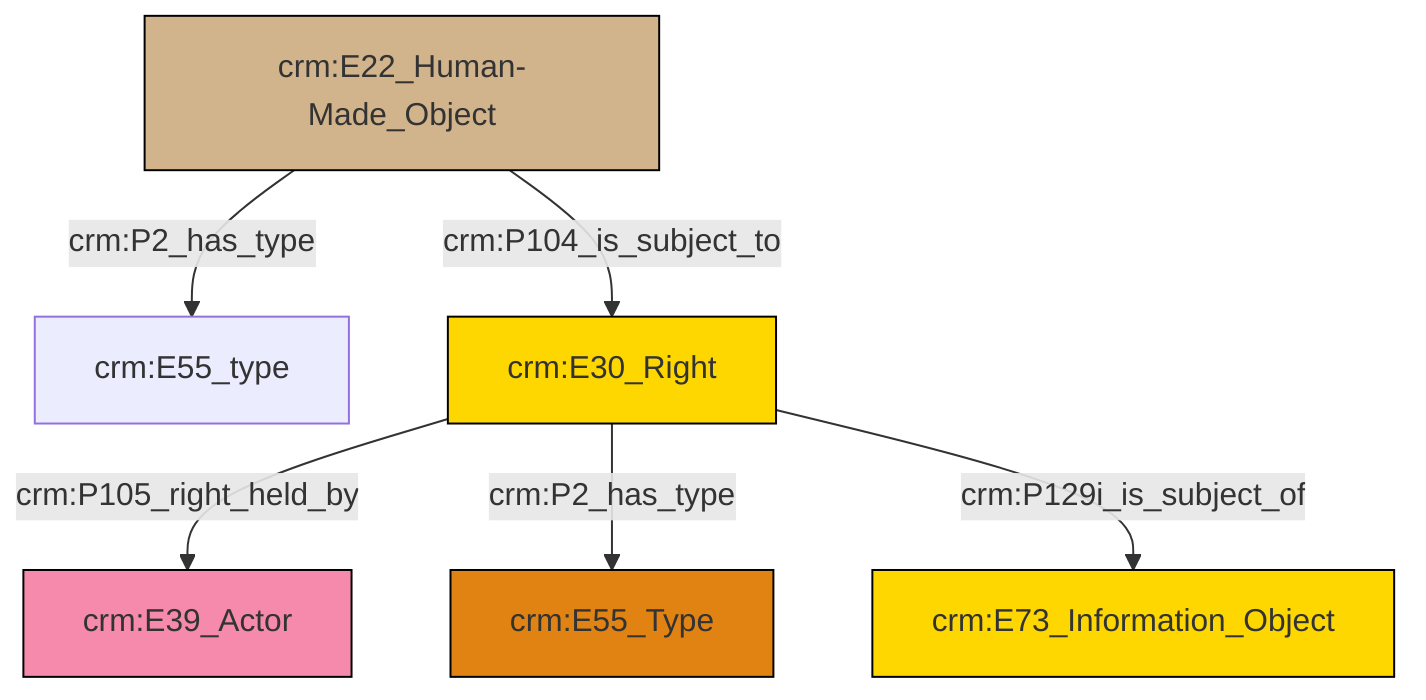 graph TD
classDef Literal fill:#f2f2f2,stroke:#000000;
classDef CRM_Entity fill:#FFFFFF,stroke:#000000;
classDef Temporal_Entity fill:#00C9E6, stroke:#000000;
classDef Type fill:#E18312, stroke:#000000;
classDef Time-Span fill:#2C9C91, stroke:#000000;
classDef Appellation fill:#FFEB7F, stroke:#000000;
classDef Place fill:#008836, stroke:#000000;
classDef Persistent_Item fill:#B266B2, stroke:#000000;
classDef Conceptual_Object fill:#FFD700, stroke:#000000;
classDef Physical_Thing fill:#D2B48C, stroke:#000000;
classDef Actor fill:#f58aad, stroke:#000000;
classDef PC_Classes fill:#4ce600, stroke:#000000;
classDef Multi fill:#cccccc,stroke:#000000;

0["crm:E22_Human-Made_Object"]:::Physical_Thing -->|crm:P2_has_type| 2["crm:E55_type"]:::Default
3["crm:E30_Right"]:::Conceptual_Object -->|crm:P105_right_held_by| 4["crm:E39_Actor"]:::Actor
3["crm:E30_Right"]:::Conceptual_Object -->|crm:P2_has_type| 6["crm:E55_Type"]:::Type
0["crm:E22_Human-Made_Object"]:::Physical_Thing -->|crm:P104_is_subject_to| 3["crm:E30_Right"]:::Conceptual_Object
3["crm:E30_Right"]:::Conceptual_Object -->|crm:P129i_is_subject_of| 10["crm:E73_Information_Object"]:::Conceptual_Object